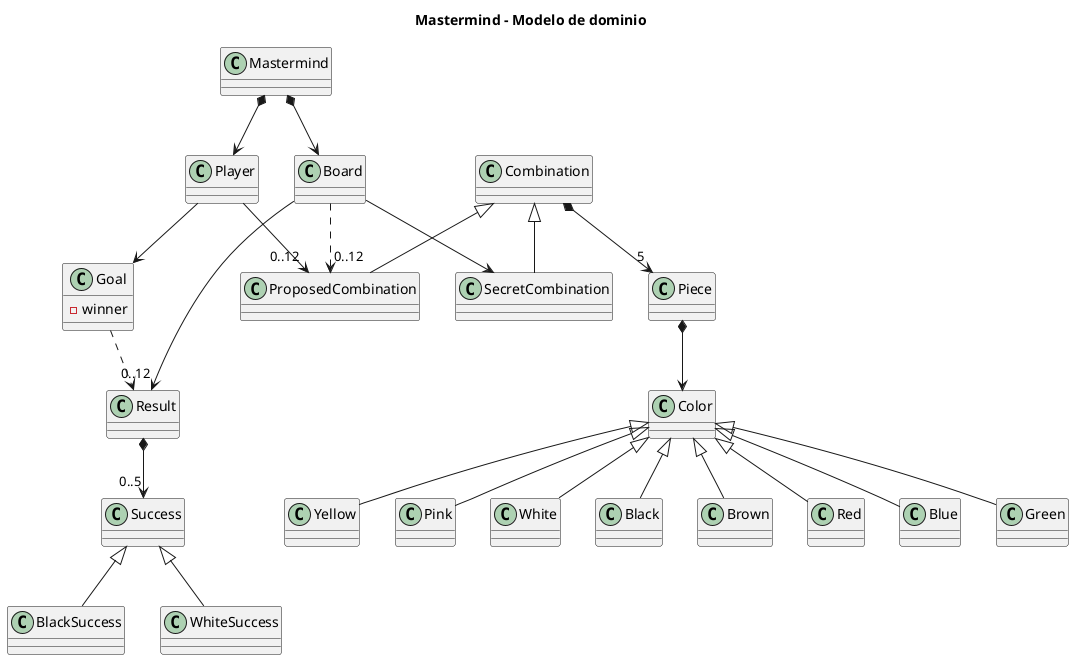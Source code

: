@startuml

title Mastermind - Modelo de dominio

class Mastermind

class Player
class Board 

Class Goal {
    -winner
}

Class Combination
Class SecretCombination
Class ProposedCombination

Class Piece

Class Color

Class Red
Class Blue
Class Green
Class Yellow
Class Pink
Class White
Class Black
Class Brown

Class Result

Class Success

Class BlackSuccess
Class WhiteSuccess

Mastermind *--> Player
Mastermind *--> Board

Player --> Goal
Player --> "0..12" ProposedCombination

Board --> SecretCombination
Board --> "0..12" Result
Board ..> "0..12" ProposedCombination

Goal ..> Result

Combination <|-- SecretCombination
Combination <|-- ProposedCombination

Combination *--> "5" Piece

Piece *--> Color

Color<|-- Red
Color<|-- Blue
Color<|-- Green
Color<|-- Yellow
Color<|-- Pink
Color<|-- White
Color<|-- Black
Color<|-- Brown

Result *--> "0..5" Success

Success <|-- BlackSuccess
Success <|-- WhiteSuccess

@enduml